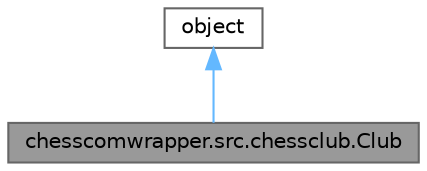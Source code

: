 digraph "chesscomwrapper.src.chessclub.Club"
{
 // LATEX_PDF_SIZE
  bgcolor="transparent";
  edge [fontname=Helvetica,fontsize=10,labelfontname=Helvetica,labelfontsize=10];
  node [fontname=Helvetica,fontsize=10,shape=box,height=0.2,width=0.4];
  Node1 [label="chesscomwrapper.src.chessclub.Club",height=0.2,width=0.4,color="gray40", fillcolor="grey60", style="filled", fontcolor="black",tooltip="A class to represent a chess.com club."];
  Node2 -> Node1 [dir="back",color="steelblue1",style="solid"];
  Node2 [label="object",height=0.2,width=0.4,color="gray40", fillcolor="white", style="filled",tooltip=" "];
}
